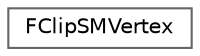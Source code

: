 digraph "Graphical Class Hierarchy"
{
 // INTERACTIVE_SVG=YES
 // LATEX_PDF_SIZE
  bgcolor="transparent";
  edge [fontname=Helvetica,fontsize=10,labelfontname=Helvetica,labelfontsize=10];
  node [fontname=Helvetica,fontsize=10,shape=box,height=0.2,width=0.4];
  rankdir="LR";
  Node0 [id="Node000000",label="FClipSMVertex",height=0.2,width=0.4,color="grey40", fillcolor="white", style="filled",URL="$d0/da4/structFClipSMVertex.html",tooltip="Temp vertex struct for one vert of a static mesh triangle."];
}
